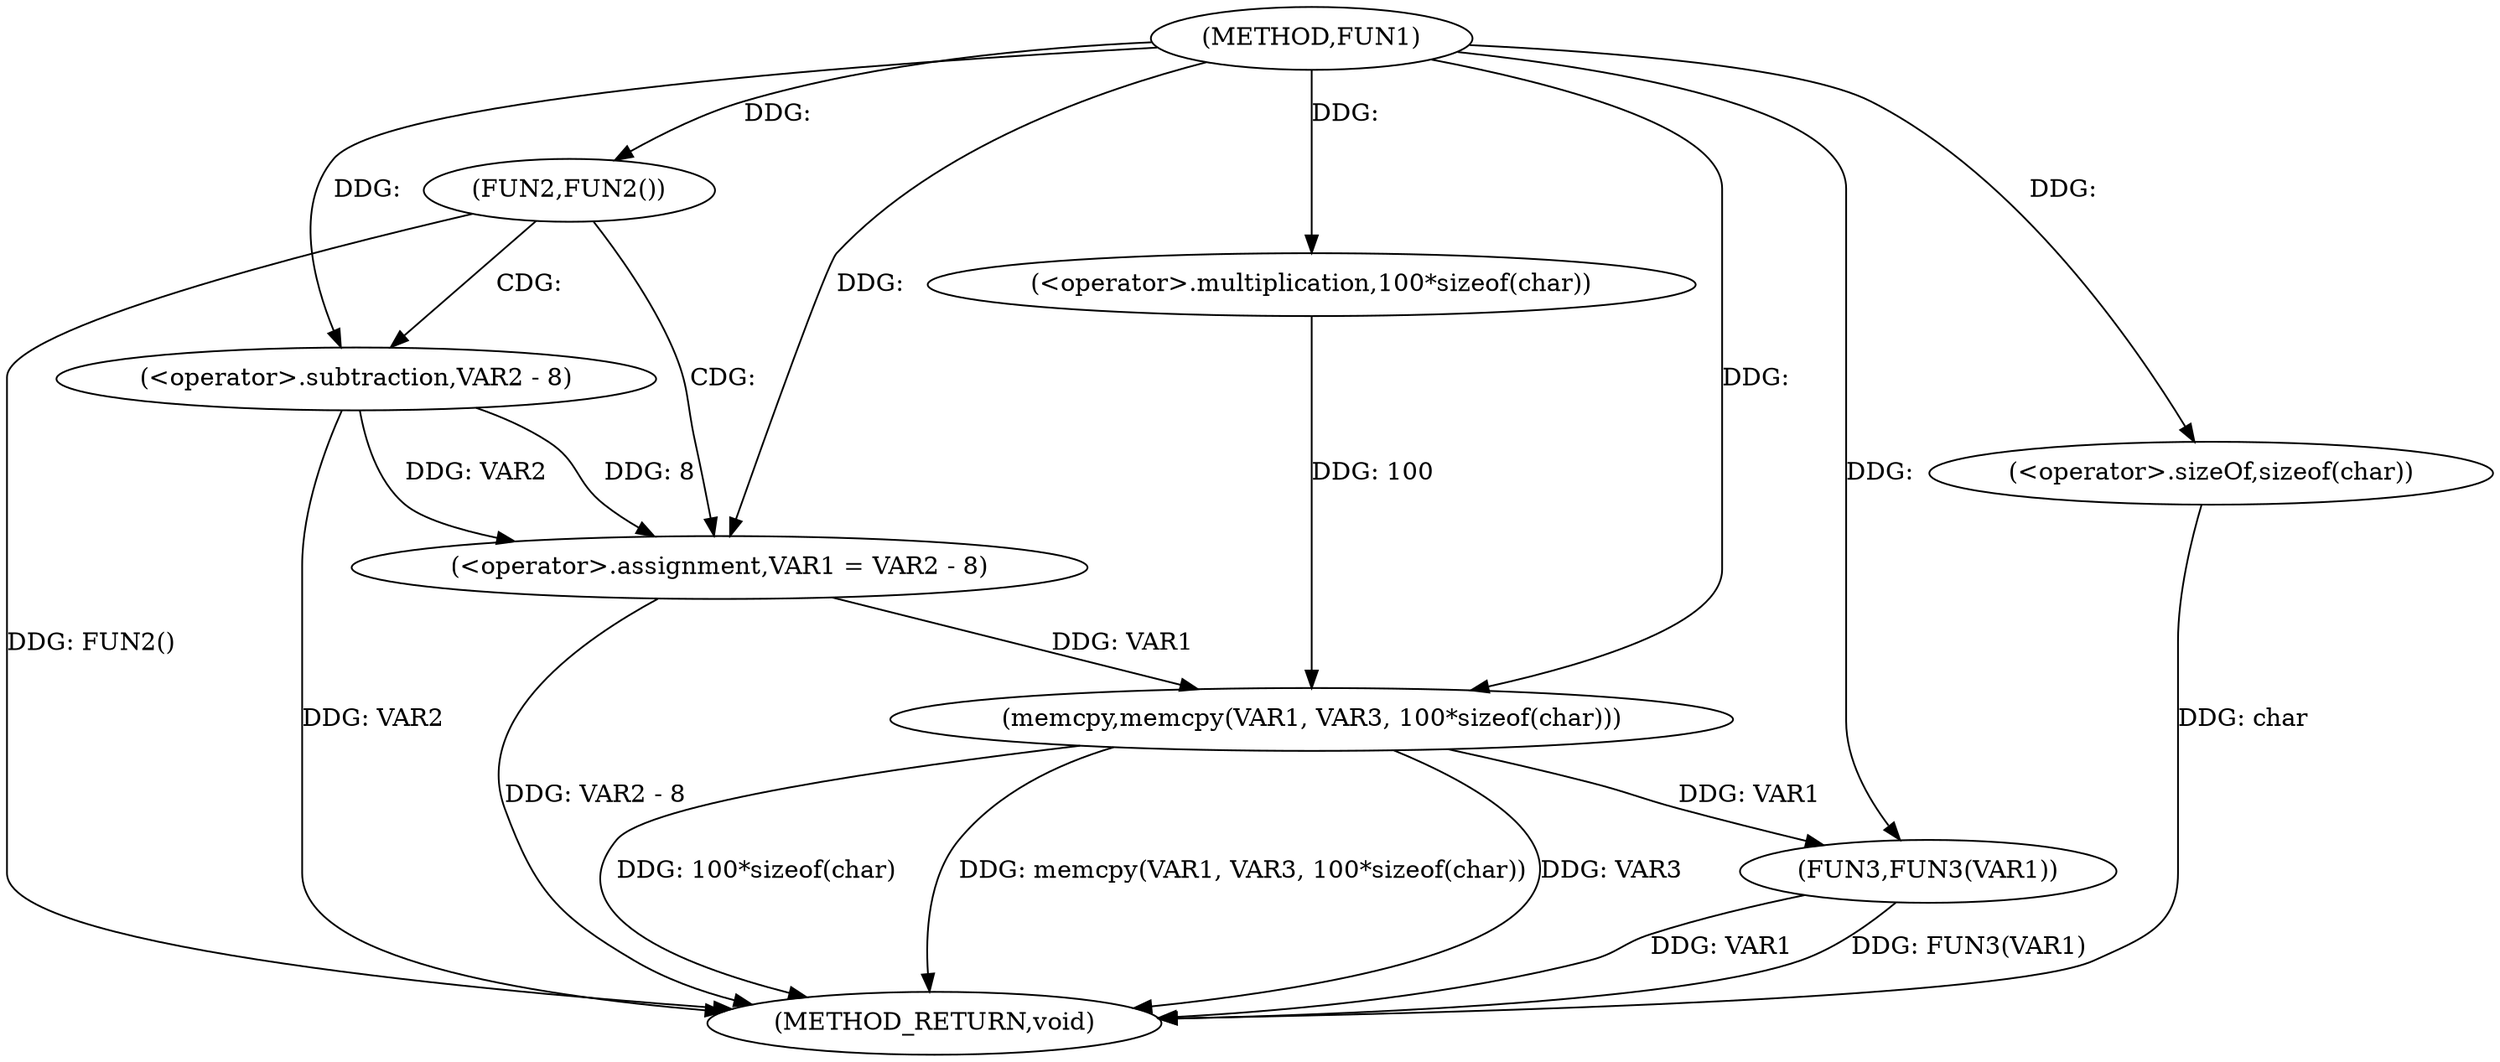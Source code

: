 digraph FUN1 {  
"1000100" [label = "(METHOD,FUN1)" ]
"1000123" [label = "(METHOD_RETURN,void)" ]
"1000105" [label = "(FUN2,FUN2())" ]
"1000107" [label = "(<operator>.assignment,VAR1 = VAR2 - 8)" ]
"1000109" [label = "(<operator>.subtraction,VAR2 - 8)" ]
"1000114" [label = "(memcpy,memcpy(VAR1, VAR3, 100*sizeof(char)))" ]
"1000117" [label = "(<operator>.multiplication,100*sizeof(char))" ]
"1000119" [label = "(<operator>.sizeOf,sizeof(char))" ]
"1000121" [label = "(FUN3,FUN3(VAR1))" ]
  "1000114" -> "1000123"  [ label = "DDG: 100*sizeof(char)"] 
  "1000105" -> "1000123"  [ label = "DDG: FUN2()"] 
  "1000114" -> "1000123"  [ label = "DDG: memcpy(VAR1, VAR3, 100*sizeof(char))"] 
  "1000121" -> "1000123"  [ label = "DDG: FUN3(VAR1)"] 
  "1000121" -> "1000123"  [ label = "DDG: VAR1"] 
  "1000114" -> "1000123"  [ label = "DDG: VAR3"] 
  "1000107" -> "1000123"  [ label = "DDG: VAR2 - 8"] 
  "1000109" -> "1000123"  [ label = "DDG: VAR2"] 
  "1000119" -> "1000123"  [ label = "DDG: char"] 
  "1000100" -> "1000105"  [ label = "DDG: "] 
  "1000109" -> "1000107"  [ label = "DDG: VAR2"] 
  "1000109" -> "1000107"  [ label = "DDG: 8"] 
  "1000100" -> "1000107"  [ label = "DDG: "] 
  "1000100" -> "1000109"  [ label = "DDG: "] 
  "1000107" -> "1000114"  [ label = "DDG: VAR1"] 
  "1000100" -> "1000114"  [ label = "DDG: "] 
  "1000117" -> "1000114"  [ label = "DDG: 100"] 
  "1000100" -> "1000117"  [ label = "DDG: "] 
  "1000100" -> "1000119"  [ label = "DDG: "] 
  "1000114" -> "1000121"  [ label = "DDG: VAR1"] 
  "1000100" -> "1000121"  [ label = "DDG: "] 
  "1000105" -> "1000109"  [ label = "CDG: "] 
  "1000105" -> "1000107"  [ label = "CDG: "] 
}
